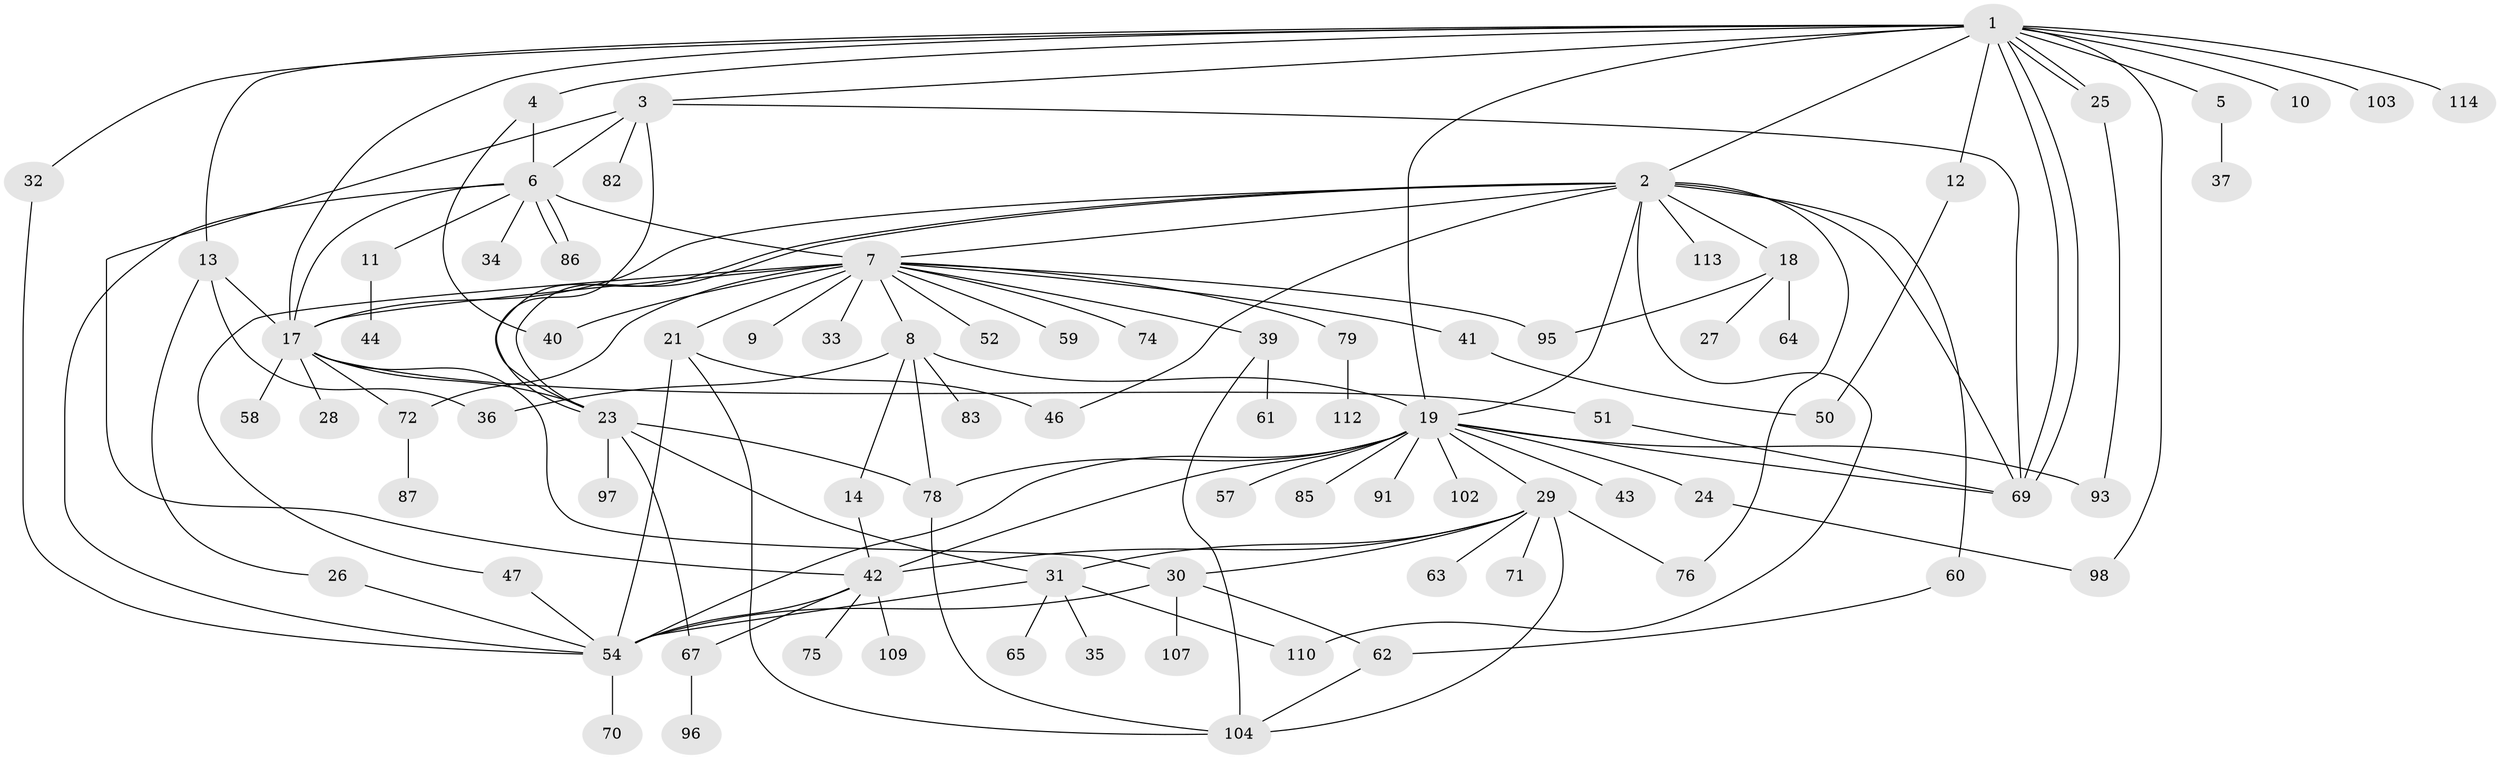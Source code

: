 // Generated by graph-tools (version 1.1) at 2025/51/02/27/25 19:51:57]
// undirected, 84 vertices, 132 edges
graph export_dot {
graph [start="1"]
  node [color=gray90,style=filled];
  1 [super="+66"];
  2 [super="+15"];
  3;
  4;
  5;
  6 [super="+101"];
  7 [super="+53"];
  8 [super="+45"];
  9;
  10 [super="+20"];
  11 [super="+81"];
  12;
  13 [super="+16"];
  14;
  17 [super="+38"];
  18 [super="+22"];
  19 [super="+55"];
  21 [super="+94"];
  23 [super="+49"];
  24;
  25 [super="+77"];
  26 [super="+56"];
  27;
  28;
  29 [super="+84"];
  30 [super="+99"];
  31 [super="+68"];
  32;
  33;
  34;
  35;
  36;
  37;
  39 [super="+73"];
  40 [super="+48"];
  41;
  42 [super="+89"];
  43;
  44;
  46;
  47;
  50 [super="+80"];
  51;
  52;
  54 [super="+111"];
  57;
  58;
  59;
  60;
  61;
  62 [super="+108"];
  63;
  64;
  65;
  67 [super="+105"];
  69 [super="+90"];
  70 [super="+106"];
  71;
  72 [super="+92"];
  74;
  75;
  76 [super="+100"];
  78 [super="+88"];
  79;
  82;
  83;
  85;
  86;
  87;
  91;
  93;
  95;
  96;
  97;
  98;
  102;
  103;
  104;
  107;
  109;
  110;
  112;
  113;
  114;
  1 -- 2;
  1 -- 3 [weight=2];
  1 -- 4;
  1 -- 5;
  1 -- 10;
  1 -- 12;
  1 -- 13;
  1 -- 19;
  1 -- 25;
  1 -- 25;
  1 -- 32;
  1 -- 69;
  1 -- 69;
  1 -- 98;
  1 -- 103;
  1 -- 114;
  1 -- 17;
  2 -- 17;
  2 -- 18;
  2 -- 19;
  2 -- 23;
  2 -- 23;
  2 -- 46;
  2 -- 60;
  2 -- 69;
  2 -- 76;
  2 -- 110;
  2 -- 113;
  2 -- 7;
  3 -- 6 [weight=2];
  3 -- 23;
  3 -- 42;
  3 -- 69;
  3 -- 82;
  4 -- 6;
  4 -- 40;
  5 -- 37;
  6 -- 7;
  6 -- 11;
  6 -- 34;
  6 -- 54;
  6 -- 86;
  6 -- 86;
  6 -- 17;
  7 -- 8;
  7 -- 9;
  7 -- 17 [weight=2];
  7 -- 21;
  7 -- 33;
  7 -- 39;
  7 -- 41;
  7 -- 47;
  7 -- 52;
  7 -- 72;
  7 -- 74;
  7 -- 79;
  7 -- 95;
  7 -- 40;
  7 -- 59;
  8 -- 14;
  8 -- 36;
  8 -- 78;
  8 -- 83;
  8 -- 19;
  11 -- 44;
  12 -- 50;
  13 -- 17;
  13 -- 26;
  13 -- 36;
  14 -- 42;
  17 -- 23;
  17 -- 28;
  17 -- 30;
  17 -- 51;
  17 -- 58;
  17 -- 72;
  18 -- 95;
  18 -- 64;
  18 -- 27;
  19 -- 24;
  19 -- 29;
  19 -- 42;
  19 -- 43;
  19 -- 57;
  19 -- 69;
  19 -- 78;
  19 -- 85;
  19 -- 91;
  19 -- 93;
  19 -- 102;
  19 -- 54;
  21 -- 46;
  21 -- 104;
  21 -- 54;
  23 -- 67;
  23 -- 78;
  23 -- 97;
  23 -- 31;
  24 -- 98;
  25 -- 93;
  26 -- 54;
  29 -- 30;
  29 -- 31;
  29 -- 63;
  29 -- 71;
  29 -- 76;
  29 -- 104;
  29 -- 42;
  30 -- 107;
  30 -- 54;
  30 -- 62;
  31 -- 35;
  31 -- 54;
  31 -- 65;
  31 -- 110;
  32 -- 54;
  39 -- 61;
  39 -- 104;
  41 -- 50;
  42 -- 54 [weight=2];
  42 -- 67;
  42 -- 75;
  42 -- 109;
  47 -- 54;
  51 -- 69;
  54 -- 70;
  60 -- 62;
  62 -- 104;
  67 -- 96;
  72 -- 87;
  78 -- 104;
  79 -- 112;
}
